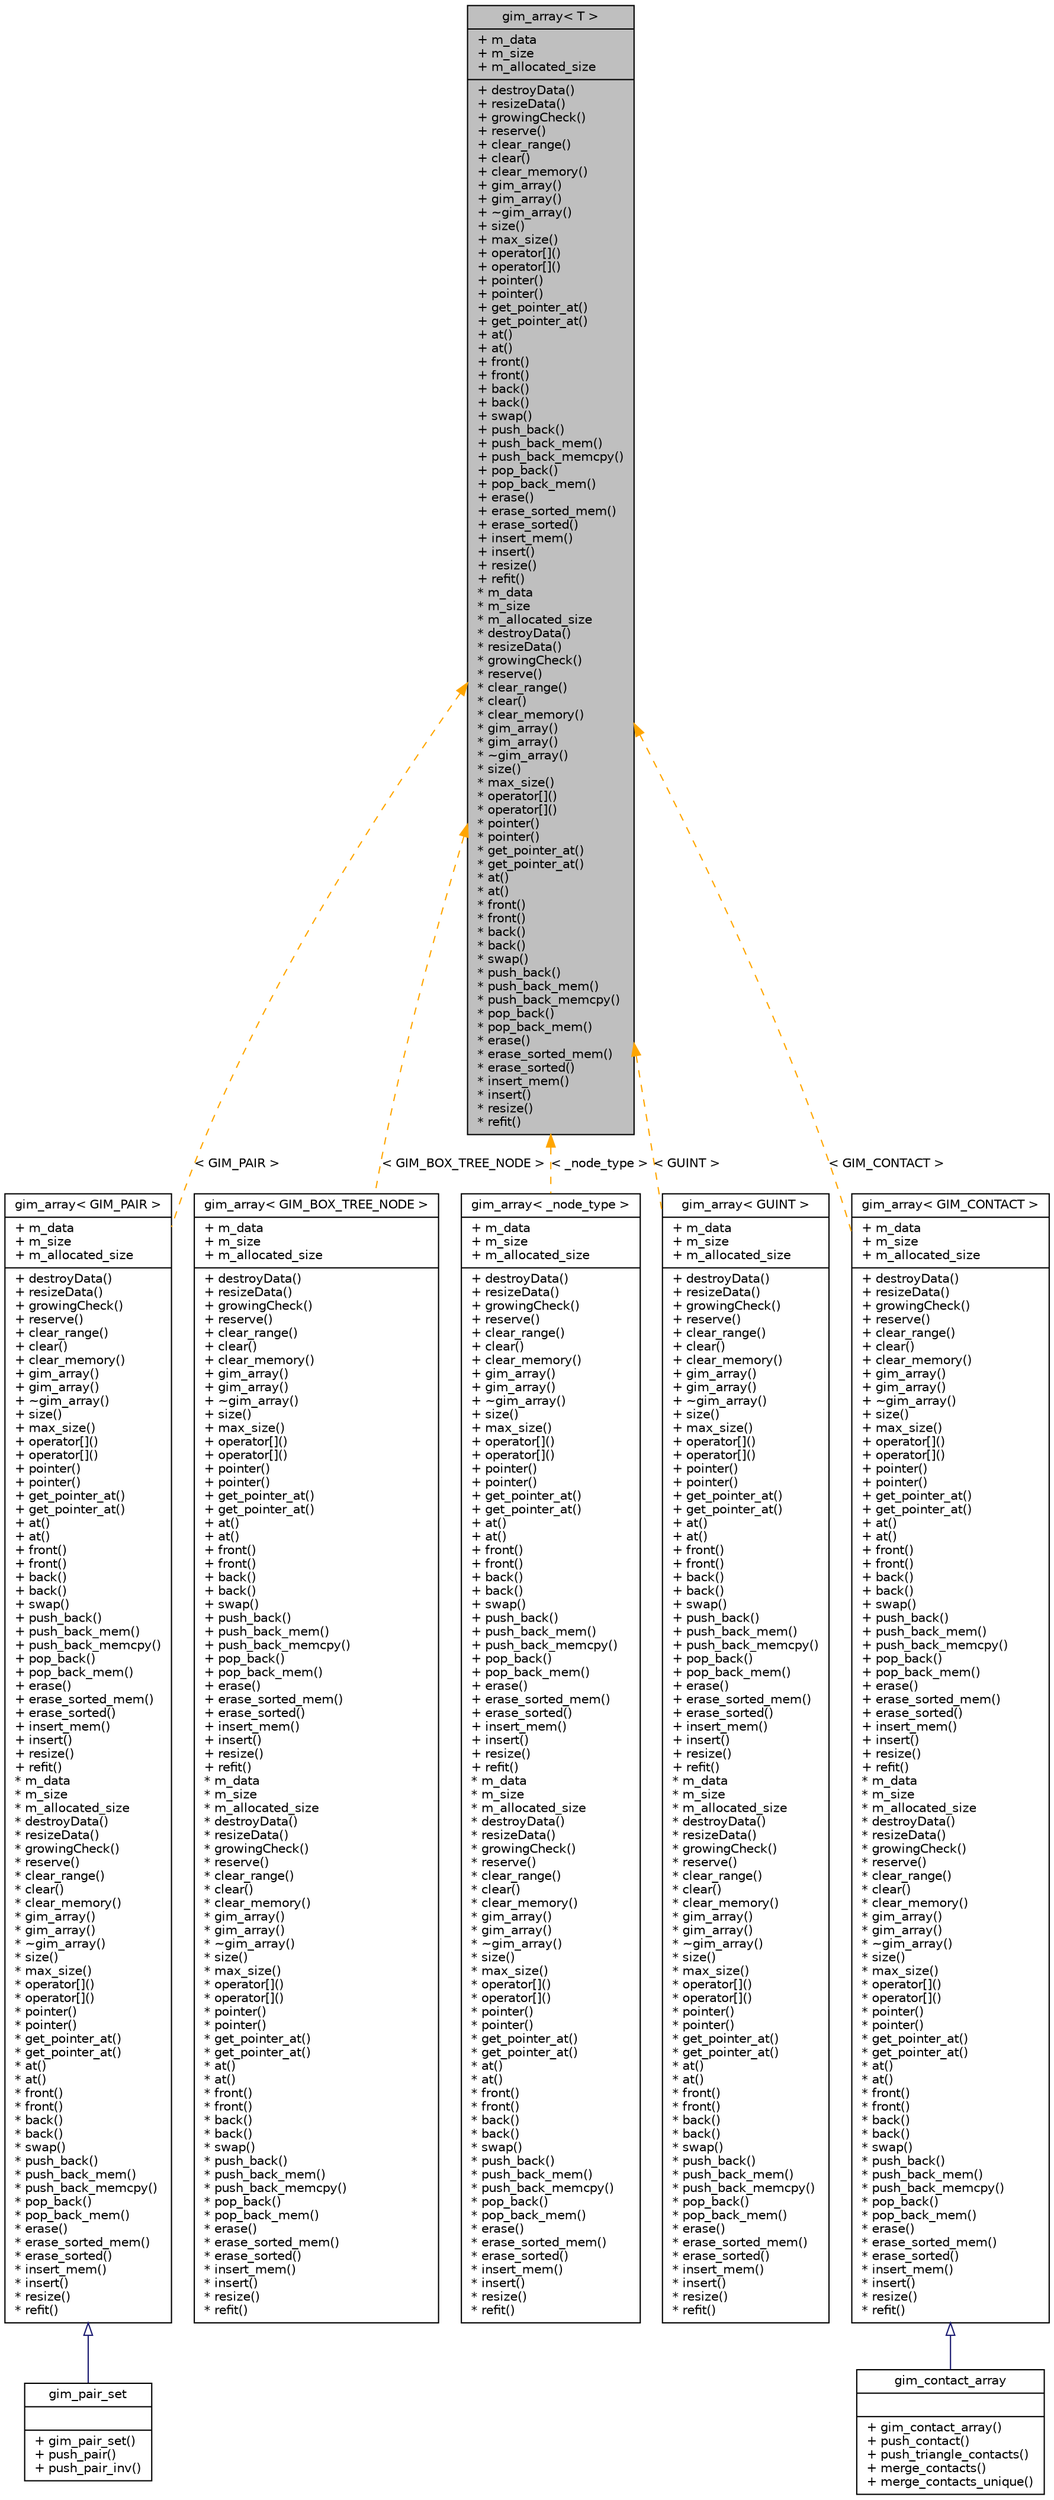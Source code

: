 digraph G
{
  edge [fontname="Helvetica",fontsize="10",labelfontname="Helvetica",labelfontsize="10"];
  node [fontname="Helvetica",fontsize="10",shape=record];
  Node1 [label="{gim_array\< T \>\n|+ m_data\l+ m_size\l+ m_allocated_size\l|+ destroyData()\l+ resizeData()\l+ growingCheck()\l+ reserve()\l+ clear_range()\l+ clear()\l+ clear_memory()\l+ gim_array()\l+ gim_array()\l+ ~gim_array()\l+ size()\l+ max_size()\l+ operator[]()\l+ operator[]()\l+ pointer()\l+ pointer()\l+ get_pointer_at()\l+ get_pointer_at()\l+ at()\l+ at()\l+ front()\l+ front()\l+ back()\l+ back()\l+ swap()\l+ push_back()\l+ push_back_mem()\l+ push_back_memcpy()\l+ pop_back()\l+ pop_back_mem()\l+ erase()\l+ erase_sorted_mem()\l+ erase_sorted()\l+ insert_mem()\l+ insert()\l+ resize()\l+ refit()\l* m_data\l* m_size\l* m_allocated_size\l* destroyData()\l* resizeData()\l* growingCheck()\l* reserve()\l* clear_range()\l* clear()\l* clear_memory()\l* gim_array()\l* gim_array()\l* ~gim_array()\l* size()\l* max_size()\l* operator[]()\l* operator[]()\l* pointer()\l* pointer()\l* get_pointer_at()\l* get_pointer_at()\l* at()\l* at()\l* front()\l* front()\l* back()\l* back()\l* swap()\l* push_back()\l* push_back_mem()\l* push_back_memcpy()\l* pop_back()\l* pop_back_mem()\l* erase()\l* erase_sorted_mem()\l* erase_sorted()\l* insert_mem()\l* insert()\l* resize()\l* refit()\l}",height=0.2,width=0.4,color="black", fillcolor="grey75", style="filled" fontcolor="black"];
  Node1 -> Node2 [dir=back,color="orange",fontsize="10",style="dashed",label="\< GIM_PAIR \>",fontname="Helvetica"];
  Node2 [label="{gim_array\< GIM_PAIR \>\n|+ m_data\l+ m_size\l+ m_allocated_size\l|+ destroyData()\l+ resizeData()\l+ growingCheck()\l+ reserve()\l+ clear_range()\l+ clear()\l+ clear_memory()\l+ gim_array()\l+ gim_array()\l+ ~gim_array()\l+ size()\l+ max_size()\l+ operator[]()\l+ operator[]()\l+ pointer()\l+ pointer()\l+ get_pointer_at()\l+ get_pointer_at()\l+ at()\l+ at()\l+ front()\l+ front()\l+ back()\l+ back()\l+ swap()\l+ push_back()\l+ push_back_mem()\l+ push_back_memcpy()\l+ pop_back()\l+ pop_back_mem()\l+ erase()\l+ erase_sorted_mem()\l+ erase_sorted()\l+ insert_mem()\l+ insert()\l+ resize()\l+ refit()\l* m_data\l* m_size\l* m_allocated_size\l* destroyData()\l* resizeData()\l* growingCheck()\l* reserve()\l* clear_range()\l* clear()\l* clear_memory()\l* gim_array()\l* gim_array()\l* ~gim_array()\l* size()\l* max_size()\l* operator[]()\l* operator[]()\l* pointer()\l* pointer()\l* get_pointer_at()\l* get_pointer_at()\l* at()\l* at()\l* front()\l* front()\l* back()\l* back()\l* swap()\l* push_back()\l* push_back_mem()\l* push_back_memcpy()\l* pop_back()\l* pop_back_mem()\l* erase()\l* erase_sorted_mem()\l* erase_sorted()\l* insert_mem()\l* insert()\l* resize()\l* refit()\l}",height=0.2,width=0.4,color="black", fillcolor="white", style="filled",URL="$d8/d77/classgim__array.html"];
  Node2 -> Node3 [dir=back,color="midnightblue",fontsize="10",style="solid",arrowtail="empty",fontname="Helvetica"];
  Node3 [label="{gim_pair_set\n||+ gim_pair_set()\l+ push_pair()\l+ push_pair_inv()\l}",height=0.2,width=0.4,color="black", fillcolor="white", style="filled",URL="$d3/d0f/classgim__pair__set.html",tooltip="A pairset array."];
  Node1 -> Node4 [dir=back,color="orange",fontsize="10",style="dashed",label="\< GIM_BOX_TREE_NODE \>",fontname="Helvetica"];
  Node4 [label="{gim_array\< GIM_BOX_TREE_NODE \>\n|+ m_data\l+ m_size\l+ m_allocated_size\l|+ destroyData()\l+ resizeData()\l+ growingCheck()\l+ reserve()\l+ clear_range()\l+ clear()\l+ clear_memory()\l+ gim_array()\l+ gim_array()\l+ ~gim_array()\l+ size()\l+ max_size()\l+ operator[]()\l+ operator[]()\l+ pointer()\l+ pointer()\l+ get_pointer_at()\l+ get_pointer_at()\l+ at()\l+ at()\l+ front()\l+ front()\l+ back()\l+ back()\l+ swap()\l+ push_back()\l+ push_back_mem()\l+ push_back_memcpy()\l+ pop_back()\l+ pop_back_mem()\l+ erase()\l+ erase_sorted_mem()\l+ erase_sorted()\l+ insert_mem()\l+ insert()\l+ resize()\l+ refit()\l* m_data\l* m_size\l* m_allocated_size\l* destroyData()\l* resizeData()\l* growingCheck()\l* reserve()\l* clear_range()\l* clear()\l* clear_memory()\l* gim_array()\l* gim_array()\l* ~gim_array()\l* size()\l* max_size()\l* operator[]()\l* operator[]()\l* pointer()\l* pointer()\l* get_pointer_at()\l* get_pointer_at()\l* at()\l* at()\l* front()\l* front()\l* back()\l* back()\l* swap()\l* push_back()\l* push_back_mem()\l* push_back_memcpy()\l* pop_back()\l* pop_back_mem()\l* erase()\l* erase_sorted_mem()\l* erase_sorted()\l* insert_mem()\l* insert()\l* resize()\l* refit()\l}",height=0.2,width=0.4,color="black", fillcolor="white", style="filled",URL="$d8/d77/classgim__array.html"];
  Node1 -> Node5 [dir=back,color="orange",fontsize="10",style="dashed",label="\< _node_type \>",fontname="Helvetica"];
  Node5 [label="{gim_array\< _node_type \>\n|+ m_data\l+ m_size\l+ m_allocated_size\l|+ destroyData()\l+ resizeData()\l+ growingCheck()\l+ reserve()\l+ clear_range()\l+ clear()\l+ clear_memory()\l+ gim_array()\l+ gim_array()\l+ ~gim_array()\l+ size()\l+ max_size()\l+ operator[]()\l+ operator[]()\l+ pointer()\l+ pointer()\l+ get_pointer_at()\l+ get_pointer_at()\l+ at()\l+ at()\l+ front()\l+ front()\l+ back()\l+ back()\l+ swap()\l+ push_back()\l+ push_back_mem()\l+ push_back_memcpy()\l+ pop_back()\l+ pop_back_mem()\l+ erase()\l+ erase_sorted_mem()\l+ erase_sorted()\l+ insert_mem()\l+ insert()\l+ resize()\l+ refit()\l* m_data\l* m_size\l* m_allocated_size\l* destroyData()\l* resizeData()\l* growingCheck()\l* reserve()\l* clear_range()\l* clear()\l* clear_memory()\l* gim_array()\l* gim_array()\l* ~gim_array()\l* size()\l* max_size()\l* operator[]()\l* operator[]()\l* pointer()\l* pointer()\l* get_pointer_at()\l* get_pointer_at()\l* at()\l* at()\l* front()\l* front()\l* back()\l* back()\l* swap()\l* push_back()\l* push_back_mem()\l* push_back_memcpy()\l* pop_back()\l* pop_back_mem()\l* erase()\l* erase_sorted_mem()\l* erase_sorted()\l* insert_mem()\l* insert()\l* resize()\l* refit()\l}",height=0.2,width=0.4,color="black", fillcolor="white", style="filled",URL="$d8/d77/classgim__array.html"];
  Node1 -> Node6 [dir=back,color="orange",fontsize="10",style="dashed",label="\< GUINT \>",fontname="Helvetica"];
  Node6 [label="{gim_array\< GUINT \>\n|+ m_data\l+ m_size\l+ m_allocated_size\l|+ destroyData()\l+ resizeData()\l+ growingCheck()\l+ reserve()\l+ clear_range()\l+ clear()\l+ clear_memory()\l+ gim_array()\l+ gim_array()\l+ ~gim_array()\l+ size()\l+ max_size()\l+ operator[]()\l+ operator[]()\l+ pointer()\l+ pointer()\l+ get_pointer_at()\l+ get_pointer_at()\l+ at()\l+ at()\l+ front()\l+ front()\l+ back()\l+ back()\l+ swap()\l+ push_back()\l+ push_back_mem()\l+ push_back_memcpy()\l+ pop_back()\l+ pop_back_mem()\l+ erase()\l+ erase_sorted_mem()\l+ erase_sorted()\l+ insert_mem()\l+ insert()\l+ resize()\l+ refit()\l* m_data\l* m_size\l* m_allocated_size\l* destroyData()\l* resizeData()\l* growingCheck()\l* reserve()\l* clear_range()\l* clear()\l* clear_memory()\l* gim_array()\l* gim_array()\l* ~gim_array()\l* size()\l* max_size()\l* operator[]()\l* operator[]()\l* pointer()\l* pointer()\l* get_pointer_at()\l* get_pointer_at()\l* at()\l* at()\l* front()\l* front()\l* back()\l* back()\l* swap()\l* push_back()\l* push_back_mem()\l* push_back_memcpy()\l* pop_back()\l* pop_back_mem()\l* erase()\l* erase_sorted_mem()\l* erase_sorted()\l* insert_mem()\l* insert()\l* resize()\l* refit()\l}",height=0.2,width=0.4,color="black", fillcolor="white", style="filled",URL="$d8/d77/classgim__array.html"];
  Node1 -> Node7 [dir=back,color="orange",fontsize="10",style="dashed",label="\< GIM_CONTACT \>",fontname="Helvetica"];
  Node7 [label="{gim_array\< GIM_CONTACT \>\n|+ m_data\l+ m_size\l+ m_allocated_size\l|+ destroyData()\l+ resizeData()\l+ growingCheck()\l+ reserve()\l+ clear_range()\l+ clear()\l+ clear_memory()\l+ gim_array()\l+ gim_array()\l+ ~gim_array()\l+ size()\l+ max_size()\l+ operator[]()\l+ operator[]()\l+ pointer()\l+ pointer()\l+ get_pointer_at()\l+ get_pointer_at()\l+ at()\l+ at()\l+ front()\l+ front()\l+ back()\l+ back()\l+ swap()\l+ push_back()\l+ push_back_mem()\l+ push_back_memcpy()\l+ pop_back()\l+ pop_back_mem()\l+ erase()\l+ erase_sorted_mem()\l+ erase_sorted()\l+ insert_mem()\l+ insert()\l+ resize()\l+ refit()\l* m_data\l* m_size\l* m_allocated_size\l* destroyData()\l* resizeData()\l* growingCheck()\l* reserve()\l* clear_range()\l* clear()\l* clear_memory()\l* gim_array()\l* gim_array()\l* ~gim_array()\l* size()\l* max_size()\l* operator[]()\l* operator[]()\l* pointer()\l* pointer()\l* get_pointer_at()\l* get_pointer_at()\l* at()\l* at()\l* front()\l* front()\l* back()\l* back()\l* swap()\l* push_back()\l* push_back_mem()\l* push_back_memcpy()\l* pop_back()\l* pop_back_mem()\l* erase()\l* erase_sorted_mem()\l* erase_sorted()\l* insert_mem()\l* insert()\l* resize()\l* refit()\l}",height=0.2,width=0.4,color="black", fillcolor="white", style="filled",URL="$d8/d77/classgim__array.html"];
  Node7 -> Node8 [dir=back,color="midnightblue",fontsize="10",style="solid",arrowtail="empty",fontname="Helvetica"];
  Node8 [label="{gim_contact_array\n||+ gim_contact_array()\l+ push_contact()\l+ push_triangle_contacts()\l+ merge_contacts()\l+ merge_contacts_unique()\l}",height=0.2,width=0.4,color="black", fillcolor="white", style="filled",URL="$d0/ded/classgim__contact__array.html"];
}

